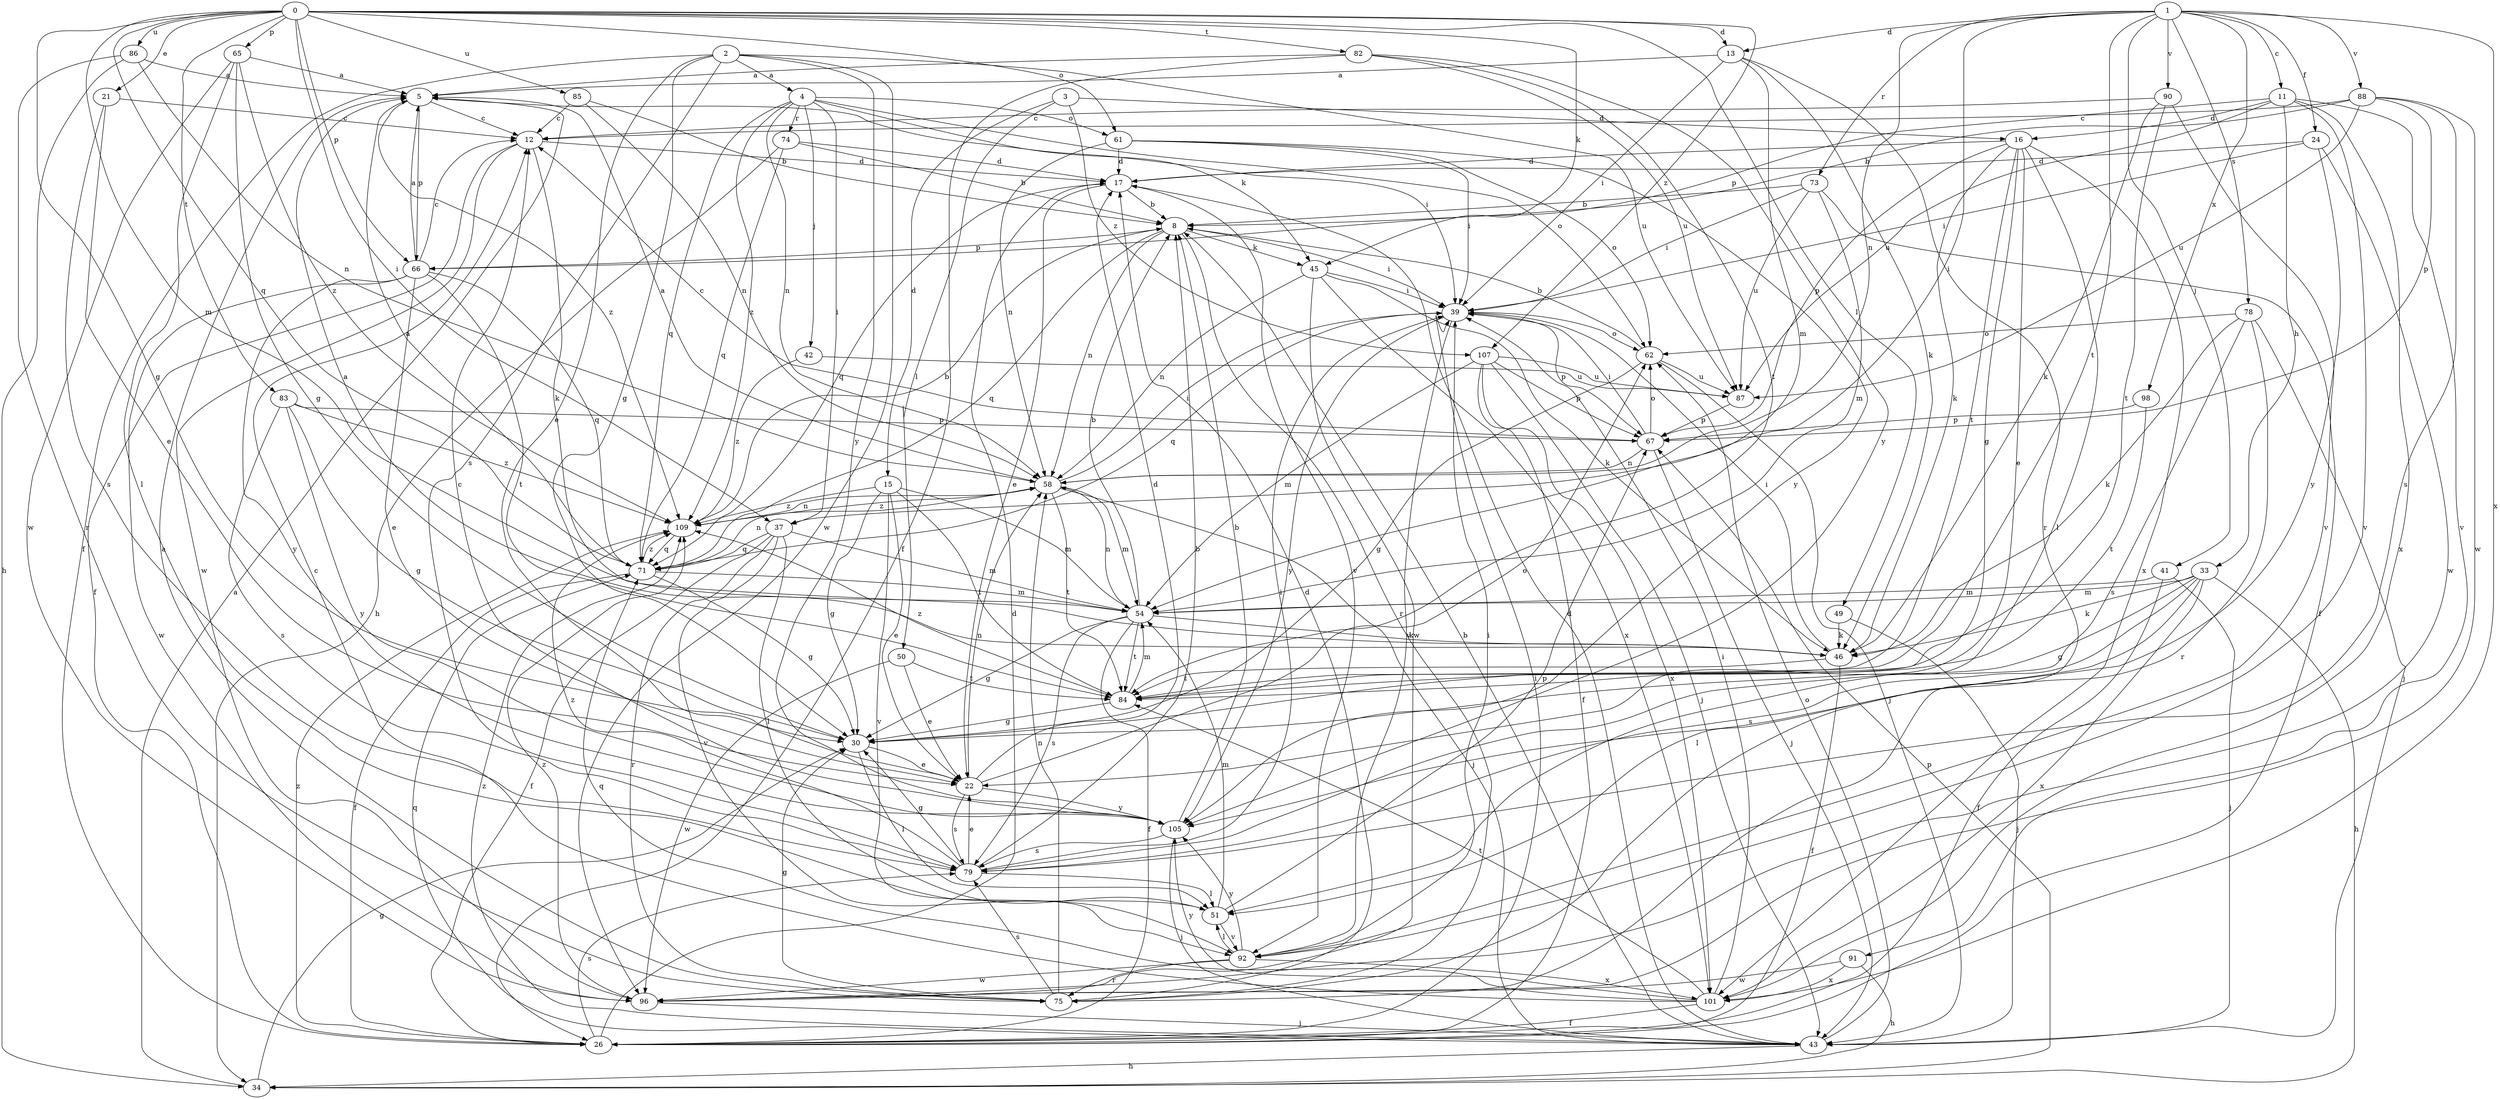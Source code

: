 strict digraph  {
0;
1;
2;
3;
4;
5;
8;
11;
12;
13;
15;
16;
17;
21;
22;
24;
26;
30;
33;
34;
37;
39;
41;
42;
43;
45;
46;
49;
50;
51;
54;
58;
61;
62;
65;
66;
67;
71;
73;
74;
75;
78;
79;
82;
83;
84;
85;
86;
87;
88;
90;
91;
92;
96;
98;
101;
105;
107;
109;
0 -> 13  [label=d];
0 -> 21  [label=e];
0 -> 30  [label=g];
0 -> 37  [label=i];
0 -> 45  [label=k];
0 -> 49  [label=l];
0 -> 54  [label=m];
0 -> 61  [label=o];
0 -> 65  [label=p];
0 -> 66  [label=p];
0 -> 71  [label=q];
0 -> 82  [label=t];
0 -> 83  [label=t];
0 -> 85  [label=u];
0 -> 86  [label=u];
0 -> 107  [label=z];
1 -> 11  [label=c];
1 -> 13  [label=d];
1 -> 24  [label=f];
1 -> 37  [label=i];
1 -> 41  [label=j];
1 -> 58  [label=n];
1 -> 73  [label=r];
1 -> 78  [label=s];
1 -> 84  [label=t];
1 -> 88  [label=v];
1 -> 90  [label=v];
1 -> 98  [label=x];
1 -> 101  [label=x];
2 -> 4  [label=a];
2 -> 22  [label=e];
2 -> 26  [label=f];
2 -> 30  [label=g];
2 -> 79  [label=s];
2 -> 87  [label=u];
2 -> 96  [label=w];
2 -> 105  [label=y];
3 -> 15  [label=d];
3 -> 16  [label=d];
3 -> 50  [label=l];
3 -> 107  [label=z];
4 -> 37  [label=i];
4 -> 42  [label=j];
4 -> 45  [label=k];
4 -> 58  [label=n];
4 -> 61  [label=o];
4 -> 62  [label=o];
4 -> 71  [label=q];
4 -> 74  [label=r];
4 -> 109  [label=z];
5 -> 12  [label=c];
5 -> 39  [label=i];
5 -> 66  [label=p];
5 -> 109  [label=z];
8 -> 39  [label=i];
8 -> 45  [label=k];
8 -> 58  [label=n];
8 -> 66  [label=p];
8 -> 71  [label=q];
8 -> 75  [label=r];
11 -> 16  [label=d];
11 -> 33  [label=h];
11 -> 66  [label=p];
11 -> 87  [label=u];
11 -> 91  [label=v];
11 -> 92  [label=v];
11 -> 101  [label=x];
12 -> 17  [label=d];
12 -> 26  [label=f];
12 -> 46  [label=k];
12 -> 96  [label=w];
13 -> 5  [label=a];
13 -> 39  [label=i];
13 -> 46  [label=k];
13 -> 54  [label=m];
13 -> 75  [label=r];
15 -> 22  [label=e];
15 -> 30  [label=g];
15 -> 54  [label=m];
15 -> 84  [label=t];
15 -> 92  [label=v];
15 -> 109  [label=z];
16 -> 17  [label=d];
16 -> 22  [label=e];
16 -> 30  [label=g];
16 -> 46  [label=k];
16 -> 51  [label=l];
16 -> 67  [label=p];
16 -> 84  [label=t];
16 -> 101  [label=x];
17 -> 8  [label=b];
17 -> 22  [label=e];
17 -> 71  [label=q];
17 -> 92  [label=v];
21 -> 12  [label=c];
21 -> 22  [label=e];
21 -> 79  [label=s];
22 -> 17  [label=d];
22 -> 58  [label=n];
22 -> 62  [label=o];
22 -> 79  [label=s];
22 -> 105  [label=y];
24 -> 17  [label=d];
24 -> 39  [label=i];
24 -> 96  [label=w];
24 -> 105  [label=y];
26 -> 17  [label=d];
26 -> 39  [label=i];
26 -> 79  [label=s];
26 -> 109  [label=z];
30 -> 22  [label=e];
30 -> 51  [label=l];
33 -> 30  [label=g];
33 -> 34  [label=h];
33 -> 46  [label=k];
33 -> 51  [label=l];
33 -> 54  [label=m];
33 -> 79  [label=s];
33 -> 101  [label=x];
34 -> 5  [label=a];
34 -> 30  [label=g];
34 -> 67  [label=p];
37 -> 26  [label=f];
37 -> 51  [label=l];
37 -> 54  [label=m];
37 -> 71  [label=q];
37 -> 75  [label=r];
37 -> 92  [label=v];
39 -> 62  [label=o];
39 -> 67  [label=p];
39 -> 71  [label=q];
39 -> 92  [label=v];
39 -> 105  [label=y];
41 -> 26  [label=f];
41 -> 43  [label=j];
41 -> 54  [label=m];
42 -> 87  [label=u];
42 -> 109  [label=z];
43 -> 8  [label=b];
43 -> 17  [label=d];
43 -> 34  [label=h];
43 -> 62  [label=o];
43 -> 71  [label=q];
43 -> 109  [label=z];
45 -> 39  [label=i];
45 -> 46  [label=k];
45 -> 58  [label=n];
45 -> 96  [label=w];
45 -> 101  [label=x];
46 -> 5  [label=a];
46 -> 26  [label=f];
46 -> 39  [label=i];
46 -> 84  [label=t];
49 -> 43  [label=j];
49 -> 46  [label=k];
50 -> 22  [label=e];
50 -> 84  [label=t];
50 -> 96  [label=w];
51 -> 54  [label=m];
51 -> 67  [label=p];
51 -> 92  [label=v];
54 -> 8  [label=b];
54 -> 26  [label=f];
54 -> 30  [label=g];
54 -> 46  [label=k];
54 -> 58  [label=n];
54 -> 79  [label=s];
54 -> 84  [label=t];
58 -> 5  [label=a];
58 -> 39  [label=i];
58 -> 43  [label=j];
58 -> 54  [label=m];
58 -> 84  [label=t];
58 -> 109  [label=z];
61 -> 17  [label=d];
61 -> 39  [label=i];
61 -> 58  [label=n];
61 -> 62  [label=o];
61 -> 105  [label=y];
62 -> 8  [label=b];
62 -> 30  [label=g];
62 -> 43  [label=j];
62 -> 87  [label=u];
65 -> 5  [label=a];
65 -> 30  [label=g];
65 -> 51  [label=l];
65 -> 96  [label=w];
65 -> 109  [label=z];
66 -> 5  [label=a];
66 -> 12  [label=c];
66 -> 22  [label=e];
66 -> 71  [label=q];
66 -> 84  [label=t];
66 -> 96  [label=w];
66 -> 105  [label=y];
67 -> 12  [label=c];
67 -> 39  [label=i];
67 -> 43  [label=j];
67 -> 58  [label=n];
67 -> 62  [label=o];
71 -> 5  [label=a];
71 -> 26  [label=f];
71 -> 30  [label=g];
71 -> 54  [label=m];
71 -> 58  [label=n];
71 -> 109  [label=z];
73 -> 8  [label=b];
73 -> 26  [label=f];
73 -> 39  [label=i];
73 -> 54  [label=m];
73 -> 87  [label=u];
74 -> 8  [label=b];
74 -> 17  [label=d];
74 -> 34  [label=h];
74 -> 71  [label=q];
75 -> 5  [label=a];
75 -> 17  [label=d];
75 -> 30  [label=g];
75 -> 58  [label=n];
75 -> 79  [label=s];
78 -> 43  [label=j];
78 -> 46  [label=k];
78 -> 62  [label=o];
78 -> 75  [label=r];
78 -> 79  [label=s];
79 -> 8  [label=b];
79 -> 22  [label=e];
79 -> 30  [label=g];
79 -> 39  [label=i];
79 -> 51  [label=l];
79 -> 109  [label=z];
82 -> 5  [label=a];
82 -> 26  [label=f];
82 -> 84  [label=t];
82 -> 87  [label=u];
82 -> 105  [label=y];
83 -> 30  [label=g];
83 -> 67  [label=p];
83 -> 79  [label=s];
83 -> 105  [label=y];
83 -> 109  [label=z];
84 -> 30  [label=g];
84 -> 54  [label=m];
84 -> 109  [label=z];
85 -> 8  [label=b];
85 -> 12  [label=c];
85 -> 58  [label=n];
86 -> 5  [label=a];
86 -> 34  [label=h];
86 -> 58  [label=n];
86 -> 75  [label=r];
87 -> 67  [label=p];
88 -> 8  [label=b];
88 -> 12  [label=c];
88 -> 67  [label=p];
88 -> 79  [label=s];
88 -> 87  [label=u];
88 -> 96  [label=w];
90 -> 12  [label=c];
90 -> 46  [label=k];
90 -> 84  [label=t];
90 -> 92  [label=v];
91 -> 34  [label=h];
91 -> 96  [label=w];
91 -> 101  [label=x];
92 -> 39  [label=i];
92 -> 51  [label=l];
92 -> 75  [label=r];
92 -> 96  [label=w];
92 -> 101  [label=x];
92 -> 105  [label=y];
96 -> 43  [label=j];
96 -> 109  [label=z];
98 -> 67  [label=p];
98 -> 84  [label=t];
101 -> 12  [label=c];
101 -> 26  [label=f];
101 -> 39  [label=i];
101 -> 71  [label=q];
101 -> 84  [label=t];
101 -> 105  [label=y];
105 -> 8  [label=b];
105 -> 12  [label=c];
105 -> 43  [label=j];
105 -> 79  [label=s];
107 -> 26  [label=f];
107 -> 43  [label=j];
107 -> 54  [label=m];
107 -> 67  [label=p];
107 -> 87  [label=u];
107 -> 101  [label=x];
109 -> 8  [label=b];
109 -> 58  [label=n];
109 -> 71  [label=q];
}
